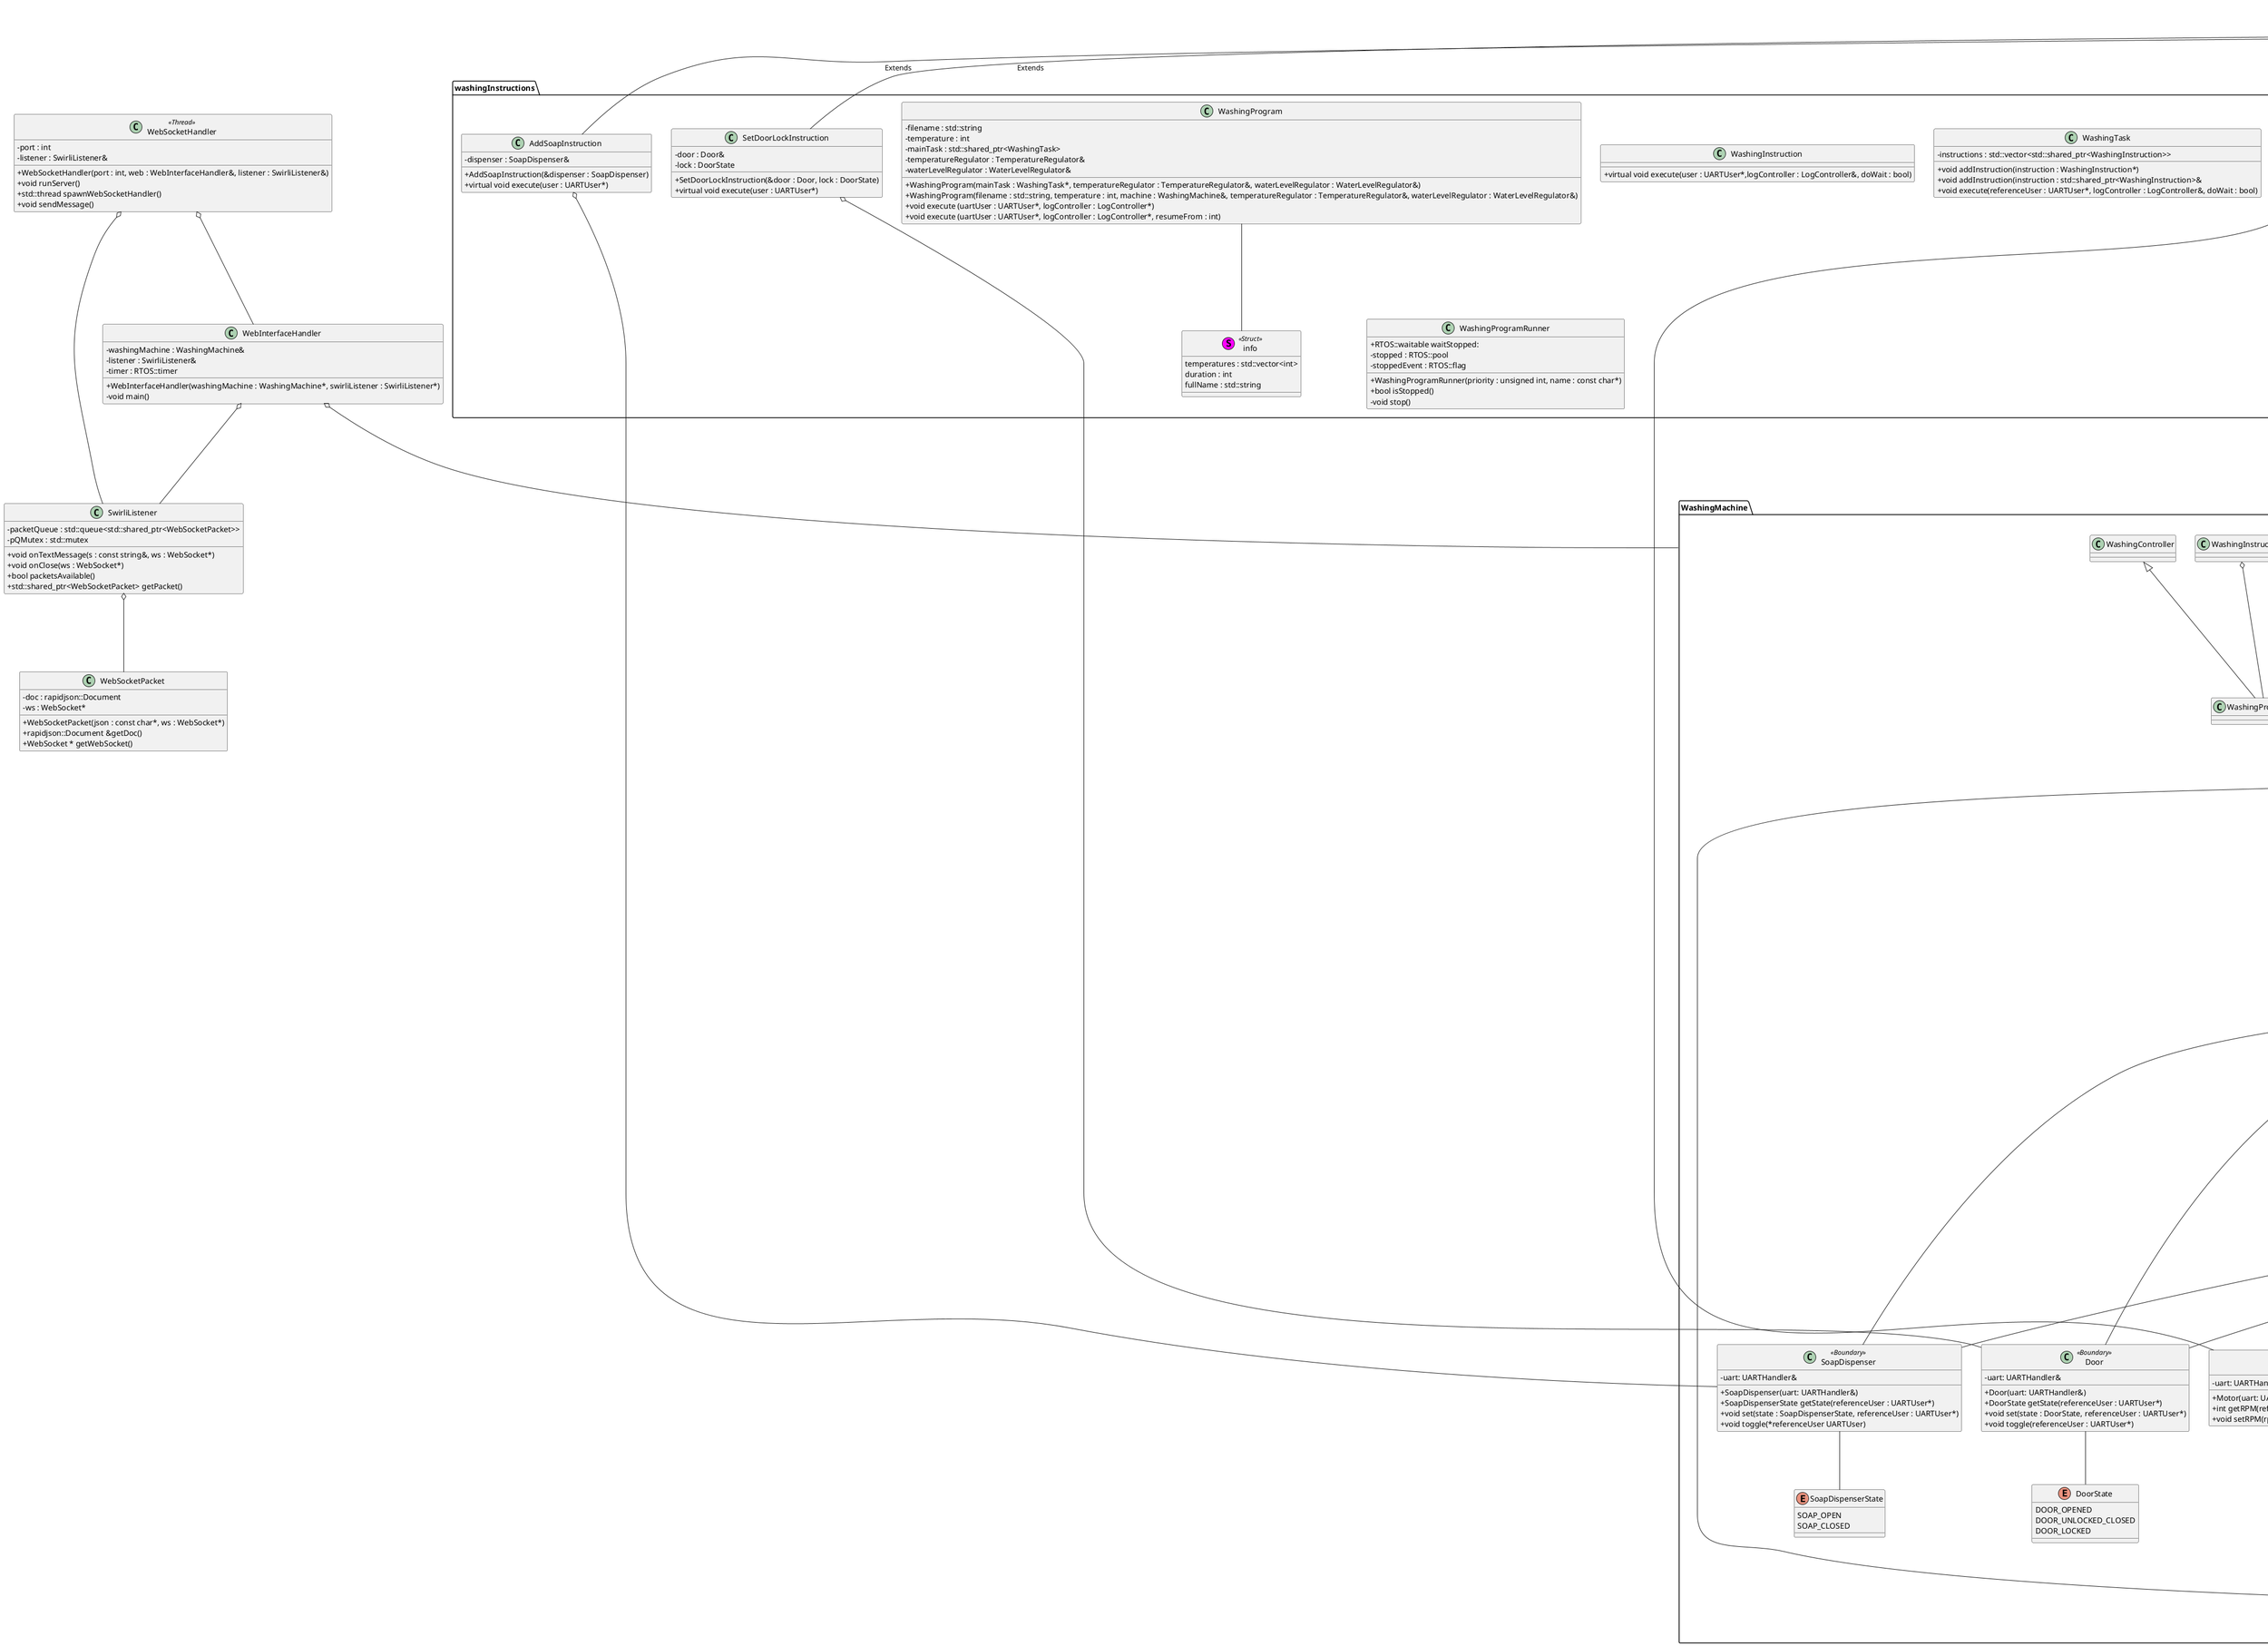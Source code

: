 @startuml
skinparam classAttributeIconSize 0
'left to right direction'

package WashingMachine{
    Class WaterLevelController<<Controller>><<Task>>{
        +WaterLevelController(&pump : Pump, waterValve : WaterValve&)
        +virtual void setWaterLevel(waterLevel : int)
        +virtual void update(newVal : int)
        #virtual void main()

        -&pump : Pump
        -&waterValve : WaterValve
        -targetWaterLevel : RTOS::pool<int>
        -targetWaterLevelUpdated : RTOS::flag
        -latestWaterLevel : RTOS::pool<int>
        -waterLevelUpdated : RTOS::flag
    }
    Interface WaterLevelRegulator<<Interface>>{
        +virtual void setWaterLevel(waterLevel : int)
    }
    Class TemperatureController<<Controller>><<Task>>{
        +TemperatureController(heat : HeatingUnit&)
        +virtual void setTemperature(heatLevel : int)
        +virtual void update(newVal : int)
        #virtual void main()
        -&heat : HeatingUnit
        -targetTemperature : RTOS::pool<int>
        -targetTemperatureUpdated : RTOS::flag
        -latestTemperature : RTOS::pool<int>
        -temperatureUpdated : RTOS::flag
    }
    Interface TemperatureRegulator<<Interface>>{
        +virtual void setTemperature(temperature : int)
    }
    Class UARTHandler<<Task>>{
        +UARTHandler(&serial : LibSerial)
        +void SendMessage(m : UARTMessage)
        -void main()
        -InputBuffer : RTOS::channel<UARTMessage, 64>
        -timer : RTOS::timer
        -OutputBuffer : std::queue<UARTMessage>
    }
    Class UARTMessage << (S,#FF00FF) Struct>>{
        requestByte : uint8_t
        commandByte : uint8_t
        sender: UARTUser*
    }
    Class UARTUser{
        #replyPool : RTOS::pool<uint8_t>
        #virtual void main()
        +UARTUser(priority : unsigned int, name : const char*)
        +virtual void receiveReply(replyByte : uint8_t)
        +virtual uint8_t getReplyPoolContents()
    }
    Abstract Observable <<Abstract>>{
        +void subscribe(listener : SensorListener*)
        +virtual int poll(referenceUser : UARTUser*)
        #void updateAll(newVal : int)
        -listeners : std::vector<SensorListeners*>
    }
    Class SensorHandler<<Task>>{
        +SensorHandler()
        +void addSensor()
        #virtual void main()
        #sensors : std::vector<Observable*>
    }
    Interface SensorListener <<Interface>>{
        +virtual void update(newVal : int)
    }
    Class SignalLed <<Boundary>>{
        +SignalLed(uart: UARTHandler&)
        +SignalLedState getStatus(referenceUser : UARTUser*)
        +void set(status : SignalLedState, referenceUser : UARTUser*)
        +void toggle(referenceUser : UARTUser*)
        -uart: UARTHandler&
    }
    Class SoapDispenser <<Boundary>>{
        +SoapDispenser(uart: UARTHandler&)
        +SoapDispenserState getState(referenceUser : UARTUser*)
        +void set(state : SoapDispenserState, referenceUser : UARTUser*)
        +void toggle(*referenceUser UARTUser)
        -uart: UARTHandler&
    }
    Class WaterValve <<Boundary>>{
        +WaterValve(uart: UARTHandler&)
        +WaterValveState getState(referenceUser : UARTUser*)
        +void set(state WaterValveState, referenceUser : UARTUser*)
        +void toggle(referenceUser : UARTUser*)
        -uart: UARTHandler&
    }
    Class Door <<Boundary>>{
        +Door(uart: UARTHandler&)
        +DoorState getState(referenceUser : UARTUser*)
        +void set(state : DoorState, referenceUser : UARTUser*)
        +void toggle(referenceUser : UARTUser*)
        -uart: UARTHandler&
    }
    Class HeatingUnit <<Boundary>>{
        +HeatingUnit(uart: UARTHandler&)
        +HeatingUnitState getState(referenceUser : UARTUser*)
        +void set(state : HeatingUnitState, referenceUser : UARTUser*)
        +void toggle(referenceUser : UARTUser*)
        -uart: UARTHandler&
    }
    Class Motor <<Boundary>>{
        +Motor(uart: UARTHandler&)
        +int getRPM(referenceUser : UARTUser*)
        +void setRPM(rpm : int, referenceUser : UARTUser*)
        -uart: UARTHandler&
    }
    Class Pump <<Boundary>>{
        +Pump(uart: UARTHandler&)
        +PumpState getState (referenceUser : UARTUser*)
        +void set(state : PumpState, referenceUser : UARTUser*)
        +void toggle(referenceUser : UARTUser*)
        -uart: UARTHandler&
    }
    Class TemperatureSensor <<Boundary>>{
        +TemperatureSensor(uart: UARTHandler&)
        +int poll(referenceUser : UARTUser*)
        -uart: UARTHandler&
    }
    Class WaterLevelSensor <<Boundary>>{
        +WaterLevelSensor(uart: UARTHandler&)
        +int poll(referenceUser : UARTUser*)
        -uart: UARTHandler&
    }
    Class WashingMachine{
        +WashingMachine(uart: UARTHandler&)
        +Door &getDoor()
        +HeatingUnit &getHeatingUnit()
        +Motor &getMotor()
        +Pump &getPump()
        +SignalLed &getSignalLed()
        +SoapDispenser &getSoapDispenser()
        +TemperatureSensor &getTemperatureSensor()
        +WaterLevelSensor &getWaterLevelSensor()
        +WaterValve &getWaterValve()
        -uart : UARTHandler&
        -door : Door
        -heatingUnit : HeatingUnit
        -motor : Motor
        -pump : Pump
        -signalLed : SignalLed
        -soapDispenser : SoapDispenser
        -temperatureSensor : TemperatureSensor
        -waterLevelSensor : WaterLevelSensor
        -waterValve : WaterValve

    }
    Class EventGenerator{
        +void wait(user : RTOS::task*)
        #bool notify()
        #void notifyAll()
        -blocked{} : std::queue<RTOS::task*>
    }

    enum SignalLedState<<Enumeration>>{
        LED_ON
        LED_OFF
    }
    enum SoapDispenserState{
        SOAP_OPEN
        SOAP_CLOSED
    }
    enum WaterValveState{
        VALVE_OPEN
        VALVE_CLOSED
    }
    enum DoorState{
        DOOR_OPENED
        DOOR_UNLOCKED_CLOSED
        DOOR_LOCKED
    }
    enum HeatingUnitState{
        HEATINGUNIT_ON
        HEATINGUNIT_OFF
    }
    enum PumpState{
        PUMP_ON
        PUMP_OFF
    }
    WashingController <|-- WashingProgramRunner
    WashingProgram o-- WashingProgramRunner
    WashingTask o-- WashingProgramRunner
    WashingInstruction o-- WashingProgramRunner

    WaterLevelRegulator --|> EventGenerator :Extends
    TemperatureRegulator --|> EventGenerator : Extends

    UARTMessage -- UARTHandler
    SignalLed -- SignalLedState
    SoapDispenser -- SoapDispenserState
    WaterValve -- WaterValveState
    Door -- DoorState
    HeatingUnit -- HeatingUnitState
    Pump -- PumpState

    UARTUser <|-- UARTHandler : Extends
    WashingMachine *-- SignalLed
    WashingMachine *-- SoapDispenser
    WashingMachine *-- WaterValve
    WashingMachine *-- Door
    WashingMachine *-- HeatingUnit
    WashingMachine *-- Motor
    WashingMachine *-- Pump
    WashingMachine *-- TemperatureSensor
    WashingMachine *-- WaterLevelSensor

	Observable <-o SensorHandler
	Observable o-- SensorListener

	WaterLevelSensor --|> Observable : Extends
	TemperatureSensor --|> Observable : Extends

    UARTHandler o-- WashingMachine
    UARTHandler o-- SignalLed
    UARTHandler o-- SoapDispenser
    UARTHandler o-- WaterValve
    UARTHandler o-- Door
    UARTHandler o-- HeatingUnit
    UARTHandler o-- Motor
    UARTHandler o-- Pump
    UARTHandler o-- TemperatureSensor
    UARTHandler o-- WaterLevelSensor
}

package washingInstructions{
    Class WashingInstruction{
        +virtual void execute(user : UARTUser*,logController : LogController&, doWait : bool)
    }
    Class WashingProgram{
        +WashingProgram(mainTask : WashingTask*, temperatureRegulator : TemperatureRegulator&, waterLevelRegulator : WaterLevelRegulator&)
        +WashingProgram(filename : std::string, temperature : int, machine : WashingMachine&, temperatureRegulator : TemperatureRegulator&, waterLevelRegulator : WaterLevelRegulator&)
        +void execute (uartUser : UARTUser*, logController : LogController*)
        +void execute (uartUser : UARTUser*, logController : LogController*, resumeFrom : int)
        -filename : std::string
        -temperature : int
        -mainTask : std::shared_ptr<WashingTask>
        -temperatureRegulator : TemperatureRegulator&
        -waterLevelRegulator : WaterLevelRegulator&
    }
    Class info << (S,#FF00FF) Struct>>{
        temperatures : std::vector<int>
        duration : int
        fullName : std::string
    }
    WashingProgram -- info

    Class WashingTask{
        +void addInstruction(instruction : WashingInstruction*)
        +void addInstruction(instruction : std::shared_ptr<WashingInstruction>&
        +void execute(referenceUser : UARTUser*, logController : LogController&, doWait : bool)
        -instructions : std::vector<std::shared_ptr<WashingInstruction>>
    }
    Class AddSoapInstruction{
        +AddSoapInstruction(&dispenser : SoapDispenser)
        +virtual void execute(user : UARTUser*)
        -dispenser : SoapDispenser&
    }
    Class SetDoorLockInstruction{
        +SetDoorLockInstruction(&door : Door, lock : DoorState)
        +virtual void execute(user : UARTUser*)
        -door : Door&
        -lock : DoorState
    }
    Class SetRPMInstruction{
        +SetRPMInstruction(&motor : Motor, rpm : int)
        +virtual void execute(user : UARTUser*)
        -motor : Motor&
        -rpm : int
    }
    Class SetTemperatureInstruction{
        +SetTemperatureInstruction(&temperatureRegulator : TemperatureRegulator, temperature : int)
        +virtual void execute(user : UARTUser*)
        -temperatureRegulator : TemperatureRegulator&
        -temperature : int
    }
    Class SetWaterLevelInstruction{
        +SetWaterLevelInstruction(&waterRegulator : WaterLevelRegulator, waterLevel : int)
        +virtual void execute(user : UARTUser*)
        -waterRegulator : WaterLevelRegulator&
        -waterLevel : int
    }
    Class WaitTimeInstruction{
        +WaitTimeInstruction(time : unsigned int)
        +virtual void execute(user : UARTUser*)
        -time : unsigned int
    }
    Class WaitTemperatureInstruction{
        +WaitTemperatureInstruction(&regulator : TemperatureRegulator)
        +virtual void execute(user : UARTUser*)
        -regulator : TemperatureRegulator&
    }
    Class WaitWaterLevelInstruction{
        +WaitWaterLevelInstruction(&water : WaterLevelRegulator)
        +virtual void execute(user : UARTUser*)
        -water : WaterLevelRegulator&
    }
    Class WashingProgramRunner{
        +WashingProgramRunner(priority : unsigned int, name : const char*)
        +bool isStopped()
        +RTOS::waitable waitStopped:
        -void stop()
        -stopped : RTOS::pool
        -stoppedEvent : RTOS::flag
    }
}
    Class LogController<<Controller>><<Task>>{
        +LogController(log : std::ostream*)
        +void logProgramStarted(program : std::string)
        +void logCurrentStep(step : int)
        +void logProgramStopped()
        +log : std::ostream*
    }
    Class WashingController<<Controller>><<Task>>{
        +WashingController(log : LogController&, handler : UARTHandler&, machine : WashingMachine&, temperatureRegulator : TemperatureRegulator&, waterLevelRegulator, WaterLevelRegulator&)
        +void start(program : WashingProgram&, temperature : int, programDelay : int)
        +long long int timeStarted();
        #virtual void main()
        -void runProgram(program : WashingProgram&, step : int)
        -void endProgram()
        -void resetMachineState()
        -program : RTOS::pool<std::string>
        -temperature : RTOS::pool<int> temperature
        -programStarted : RTOS::flag
        -logcontroller : LogController&
        -uartHandler : UARTHandler&
        -sensorHandler : SensorHandler&
        -machine : WashingMachine&
        -temperatureRegulator : TemperatureRegulator&
        -waterLevelRegulator : WaterLevelRegulator&
    }
    Class SwirliListener{
        +void onTextMessage(s : const string&, ws : WebSocket*)
        +void onClose(ws : WebSocket*)
        +bool packetsAvailable()
        +std::shared_ptr<WebSocketPacket> getPacket()
        -packetQueue : std::queue<std::shared_ptr<WebSocketPacket>>
        -pQMutex : std::mutex
    }
    Class WebInterfaceHandler{
        +WebInterfaceHandler(washingMachine : WashingMachine*, swirliListener : SwirliListener*)
        -washingMachine : WashingMachine&
        -listener : SwirliListener&
        -timer : RTOS::timer
        -void main()
    }
    Class WebSocketHandler<<Thread>>{
        +WebSocketHandler(port : int, web : WebInterfaceHandler&, listener : SwirliListener&)
        +void runServer()
        +std::thread spawnWebSocketHandler()
        +void sendMessage()
        -port : int
        -listener : SwirliListener&
    }
    Class WebSocketPacket{
        +WebSocketPacket(json : const char*, ws : WebSocket*)
        +rapidjson::Document &getDoc()
        +WebSocket * getWebSocket()
        -doc : rapidjson::Document
        -ws : WebSocket*
    }

    WaitWaterLevelInstruction o-- WaterLevelRegulator
    WaitTemperatureInstruction o-- TemperatureRegulator

    WebInterfaceHandler o-- WashingMachine
    WebInterfaceHandler o-- SwirliListener

    SwirliListener o-- WebSocketPacket

    WebSocketHandler o-- WebInterfaceHandler
    WebSocketHandler o-- SwirliListener

    WashingTask o-- LogController


    WaterLevelController o-- Pump
    WaterLevelController o-- WaterValve
    WaterLevelController o-- SensorListener
    WaterLevelController o-- UARTUser
    WaterLevelRegulator <|-- WaterLevelController : Extends

    TemperatureController o-- HeatingUnit
    TemperatureController o-- SensorListener
    TemperatureController o-- UARTUser
    TemperatureRegulator <|-- TemperatureController : Extends

    UARTUser --o WashingInstruction
    WashingProgram o- WashingTask
    WashingInstruction o- WashingTask
    WashingController o- WashingProgram
    LogController --o WashingController

    WashingInstruction <|-- AddSoapInstruction :Extends
    WashingInstruction <|-- SetDoorLockInstruction :Extends
    WashingInstruction <|-- SetRPMInstruction :Extends
    WashingInstruction <|-- SetTemperatureInstruction :Extends
    WashingInstruction <|-- SetWaterLevelInstruction :Extends
    WashingInstruction <|-- WaitTimeInstruction :Extends
    WashingInstruction <|-- WaitWaterLevelInstruction : Extends
    WashingInstruction <|-- WaitTemperatureInstruction : Extends

    AddSoapInstruction o-- SoapDispenser
    SetDoorLockInstruction o-- Door
    SetRPMInstruction o-- Motor
    SetTemperatureInstruction o--- TemperatureRegulator
    SetWaterLevelInstruction o--- WaterLevelRegulator

'    hide TemperatureSensor
'    hide WaterLevelSensor
'    hide Motor
'    hide SoapDispenser
'    hide SensorListener
'    hide WaterValve
'    hide Pump
'    hide PumpState
'    hide WaterValveState
'    hide SoapDispenserState
'    hide HeatingUnit
'    hide HeatingUnitState
'    hide Door
'    hide DoorState
'    hide SignalLed
'    hide SignalLedState
'    hide EventGenerator
'    hide Observable
'    hide SensorHandler
'    hide UARTMessage
'    hide UARTHandler
'    hide WaterLevelController
'    hide TemperatureController
'    hide AddSoapInstruction
'    hide SetDoorLockInstruction
'    hide SetRPMInstruction
'    hide WaitTimeInstruction
'    hide WaitTemperatureInstruction
'    hide WaitWaterLevelInstruction
'    hide WaterLevelRegulator
'    hide TemperatureRegulator
'    hide SetTemperatureInstruction
'    hide SetWaterLevelInstruction
'    hide private members
@enduml
